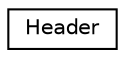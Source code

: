 digraph "Graphical Class Hierarchy"
{
  edge [fontname="Helvetica",fontsize="10",labelfontname="Helvetica",labelfontsize="10"];
  node [fontname="Helvetica",fontsize="10",shape=record];
  rankdir="LR";
  Node0 [label="Header",height=0.2,width=0.4,color="black", fillcolor="white", style="filled",URL="$dc/d47/structHeader.html"];
}
